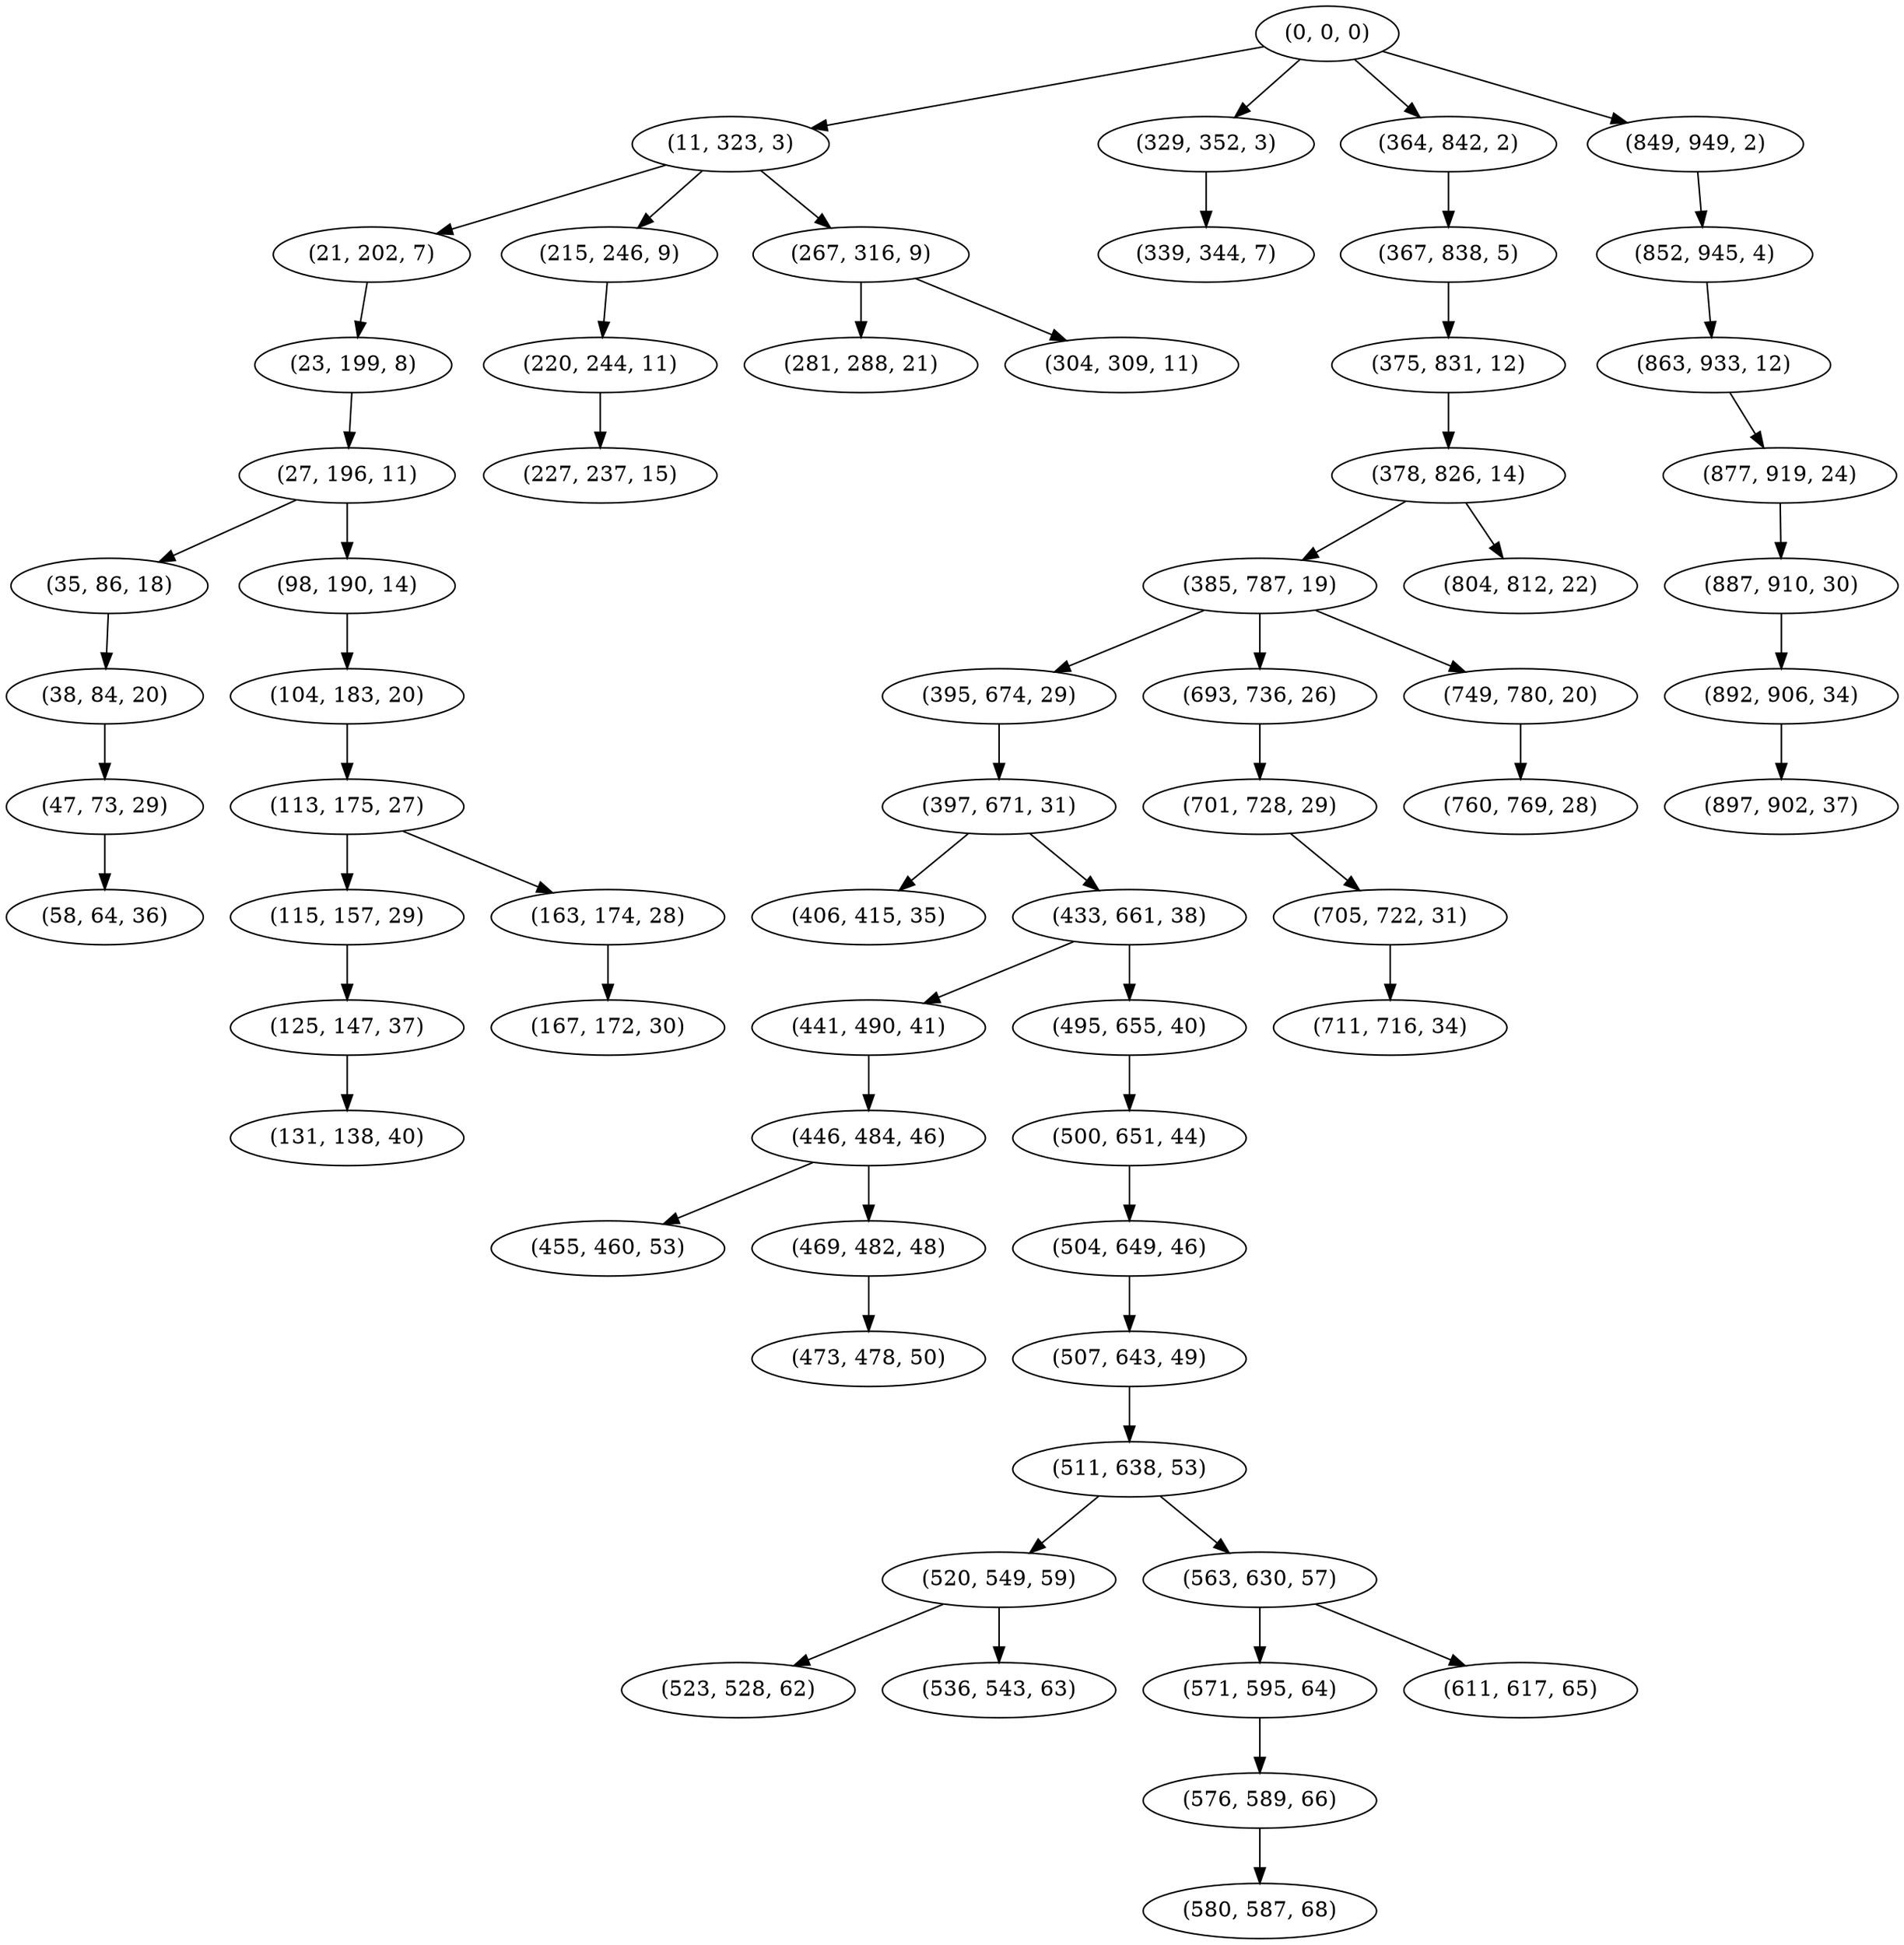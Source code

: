 digraph tree {
    "(0, 0, 0)";
    "(11, 323, 3)";
    "(21, 202, 7)";
    "(23, 199, 8)";
    "(27, 196, 11)";
    "(35, 86, 18)";
    "(38, 84, 20)";
    "(47, 73, 29)";
    "(58, 64, 36)";
    "(98, 190, 14)";
    "(104, 183, 20)";
    "(113, 175, 27)";
    "(115, 157, 29)";
    "(125, 147, 37)";
    "(131, 138, 40)";
    "(163, 174, 28)";
    "(167, 172, 30)";
    "(215, 246, 9)";
    "(220, 244, 11)";
    "(227, 237, 15)";
    "(267, 316, 9)";
    "(281, 288, 21)";
    "(304, 309, 11)";
    "(329, 352, 3)";
    "(339, 344, 7)";
    "(364, 842, 2)";
    "(367, 838, 5)";
    "(375, 831, 12)";
    "(378, 826, 14)";
    "(385, 787, 19)";
    "(395, 674, 29)";
    "(397, 671, 31)";
    "(406, 415, 35)";
    "(433, 661, 38)";
    "(441, 490, 41)";
    "(446, 484, 46)";
    "(455, 460, 53)";
    "(469, 482, 48)";
    "(473, 478, 50)";
    "(495, 655, 40)";
    "(500, 651, 44)";
    "(504, 649, 46)";
    "(507, 643, 49)";
    "(511, 638, 53)";
    "(520, 549, 59)";
    "(523, 528, 62)";
    "(536, 543, 63)";
    "(563, 630, 57)";
    "(571, 595, 64)";
    "(576, 589, 66)";
    "(580, 587, 68)";
    "(611, 617, 65)";
    "(693, 736, 26)";
    "(701, 728, 29)";
    "(705, 722, 31)";
    "(711, 716, 34)";
    "(749, 780, 20)";
    "(760, 769, 28)";
    "(804, 812, 22)";
    "(849, 949, 2)";
    "(852, 945, 4)";
    "(863, 933, 12)";
    "(877, 919, 24)";
    "(887, 910, 30)";
    "(892, 906, 34)";
    "(897, 902, 37)";
    "(0, 0, 0)" -> "(11, 323, 3)";
    "(0, 0, 0)" -> "(329, 352, 3)";
    "(0, 0, 0)" -> "(364, 842, 2)";
    "(0, 0, 0)" -> "(849, 949, 2)";
    "(11, 323, 3)" -> "(21, 202, 7)";
    "(11, 323, 3)" -> "(215, 246, 9)";
    "(11, 323, 3)" -> "(267, 316, 9)";
    "(21, 202, 7)" -> "(23, 199, 8)";
    "(23, 199, 8)" -> "(27, 196, 11)";
    "(27, 196, 11)" -> "(35, 86, 18)";
    "(27, 196, 11)" -> "(98, 190, 14)";
    "(35, 86, 18)" -> "(38, 84, 20)";
    "(38, 84, 20)" -> "(47, 73, 29)";
    "(47, 73, 29)" -> "(58, 64, 36)";
    "(98, 190, 14)" -> "(104, 183, 20)";
    "(104, 183, 20)" -> "(113, 175, 27)";
    "(113, 175, 27)" -> "(115, 157, 29)";
    "(113, 175, 27)" -> "(163, 174, 28)";
    "(115, 157, 29)" -> "(125, 147, 37)";
    "(125, 147, 37)" -> "(131, 138, 40)";
    "(163, 174, 28)" -> "(167, 172, 30)";
    "(215, 246, 9)" -> "(220, 244, 11)";
    "(220, 244, 11)" -> "(227, 237, 15)";
    "(267, 316, 9)" -> "(281, 288, 21)";
    "(267, 316, 9)" -> "(304, 309, 11)";
    "(329, 352, 3)" -> "(339, 344, 7)";
    "(364, 842, 2)" -> "(367, 838, 5)";
    "(367, 838, 5)" -> "(375, 831, 12)";
    "(375, 831, 12)" -> "(378, 826, 14)";
    "(378, 826, 14)" -> "(385, 787, 19)";
    "(378, 826, 14)" -> "(804, 812, 22)";
    "(385, 787, 19)" -> "(395, 674, 29)";
    "(385, 787, 19)" -> "(693, 736, 26)";
    "(385, 787, 19)" -> "(749, 780, 20)";
    "(395, 674, 29)" -> "(397, 671, 31)";
    "(397, 671, 31)" -> "(406, 415, 35)";
    "(397, 671, 31)" -> "(433, 661, 38)";
    "(433, 661, 38)" -> "(441, 490, 41)";
    "(433, 661, 38)" -> "(495, 655, 40)";
    "(441, 490, 41)" -> "(446, 484, 46)";
    "(446, 484, 46)" -> "(455, 460, 53)";
    "(446, 484, 46)" -> "(469, 482, 48)";
    "(469, 482, 48)" -> "(473, 478, 50)";
    "(495, 655, 40)" -> "(500, 651, 44)";
    "(500, 651, 44)" -> "(504, 649, 46)";
    "(504, 649, 46)" -> "(507, 643, 49)";
    "(507, 643, 49)" -> "(511, 638, 53)";
    "(511, 638, 53)" -> "(520, 549, 59)";
    "(511, 638, 53)" -> "(563, 630, 57)";
    "(520, 549, 59)" -> "(523, 528, 62)";
    "(520, 549, 59)" -> "(536, 543, 63)";
    "(563, 630, 57)" -> "(571, 595, 64)";
    "(563, 630, 57)" -> "(611, 617, 65)";
    "(571, 595, 64)" -> "(576, 589, 66)";
    "(576, 589, 66)" -> "(580, 587, 68)";
    "(693, 736, 26)" -> "(701, 728, 29)";
    "(701, 728, 29)" -> "(705, 722, 31)";
    "(705, 722, 31)" -> "(711, 716, 34)";
    "(749, 780, 20)" -> "(760, 769, 28)";
    "(849, 949, 2)" -> "(852, 945, 4)";
    "(852, 945, 4)" -> "(863, 933, 12)";
    "(863, 933, 12)" -> "(877, 919, 24)";
    "(877, 919, 24)" -> "(887, 910, 30)";
    "(887, 910, 30)" -> "(892, 906, 34)";
    "(892, 906, 34)" -> "(897, 902, 37)";
}
